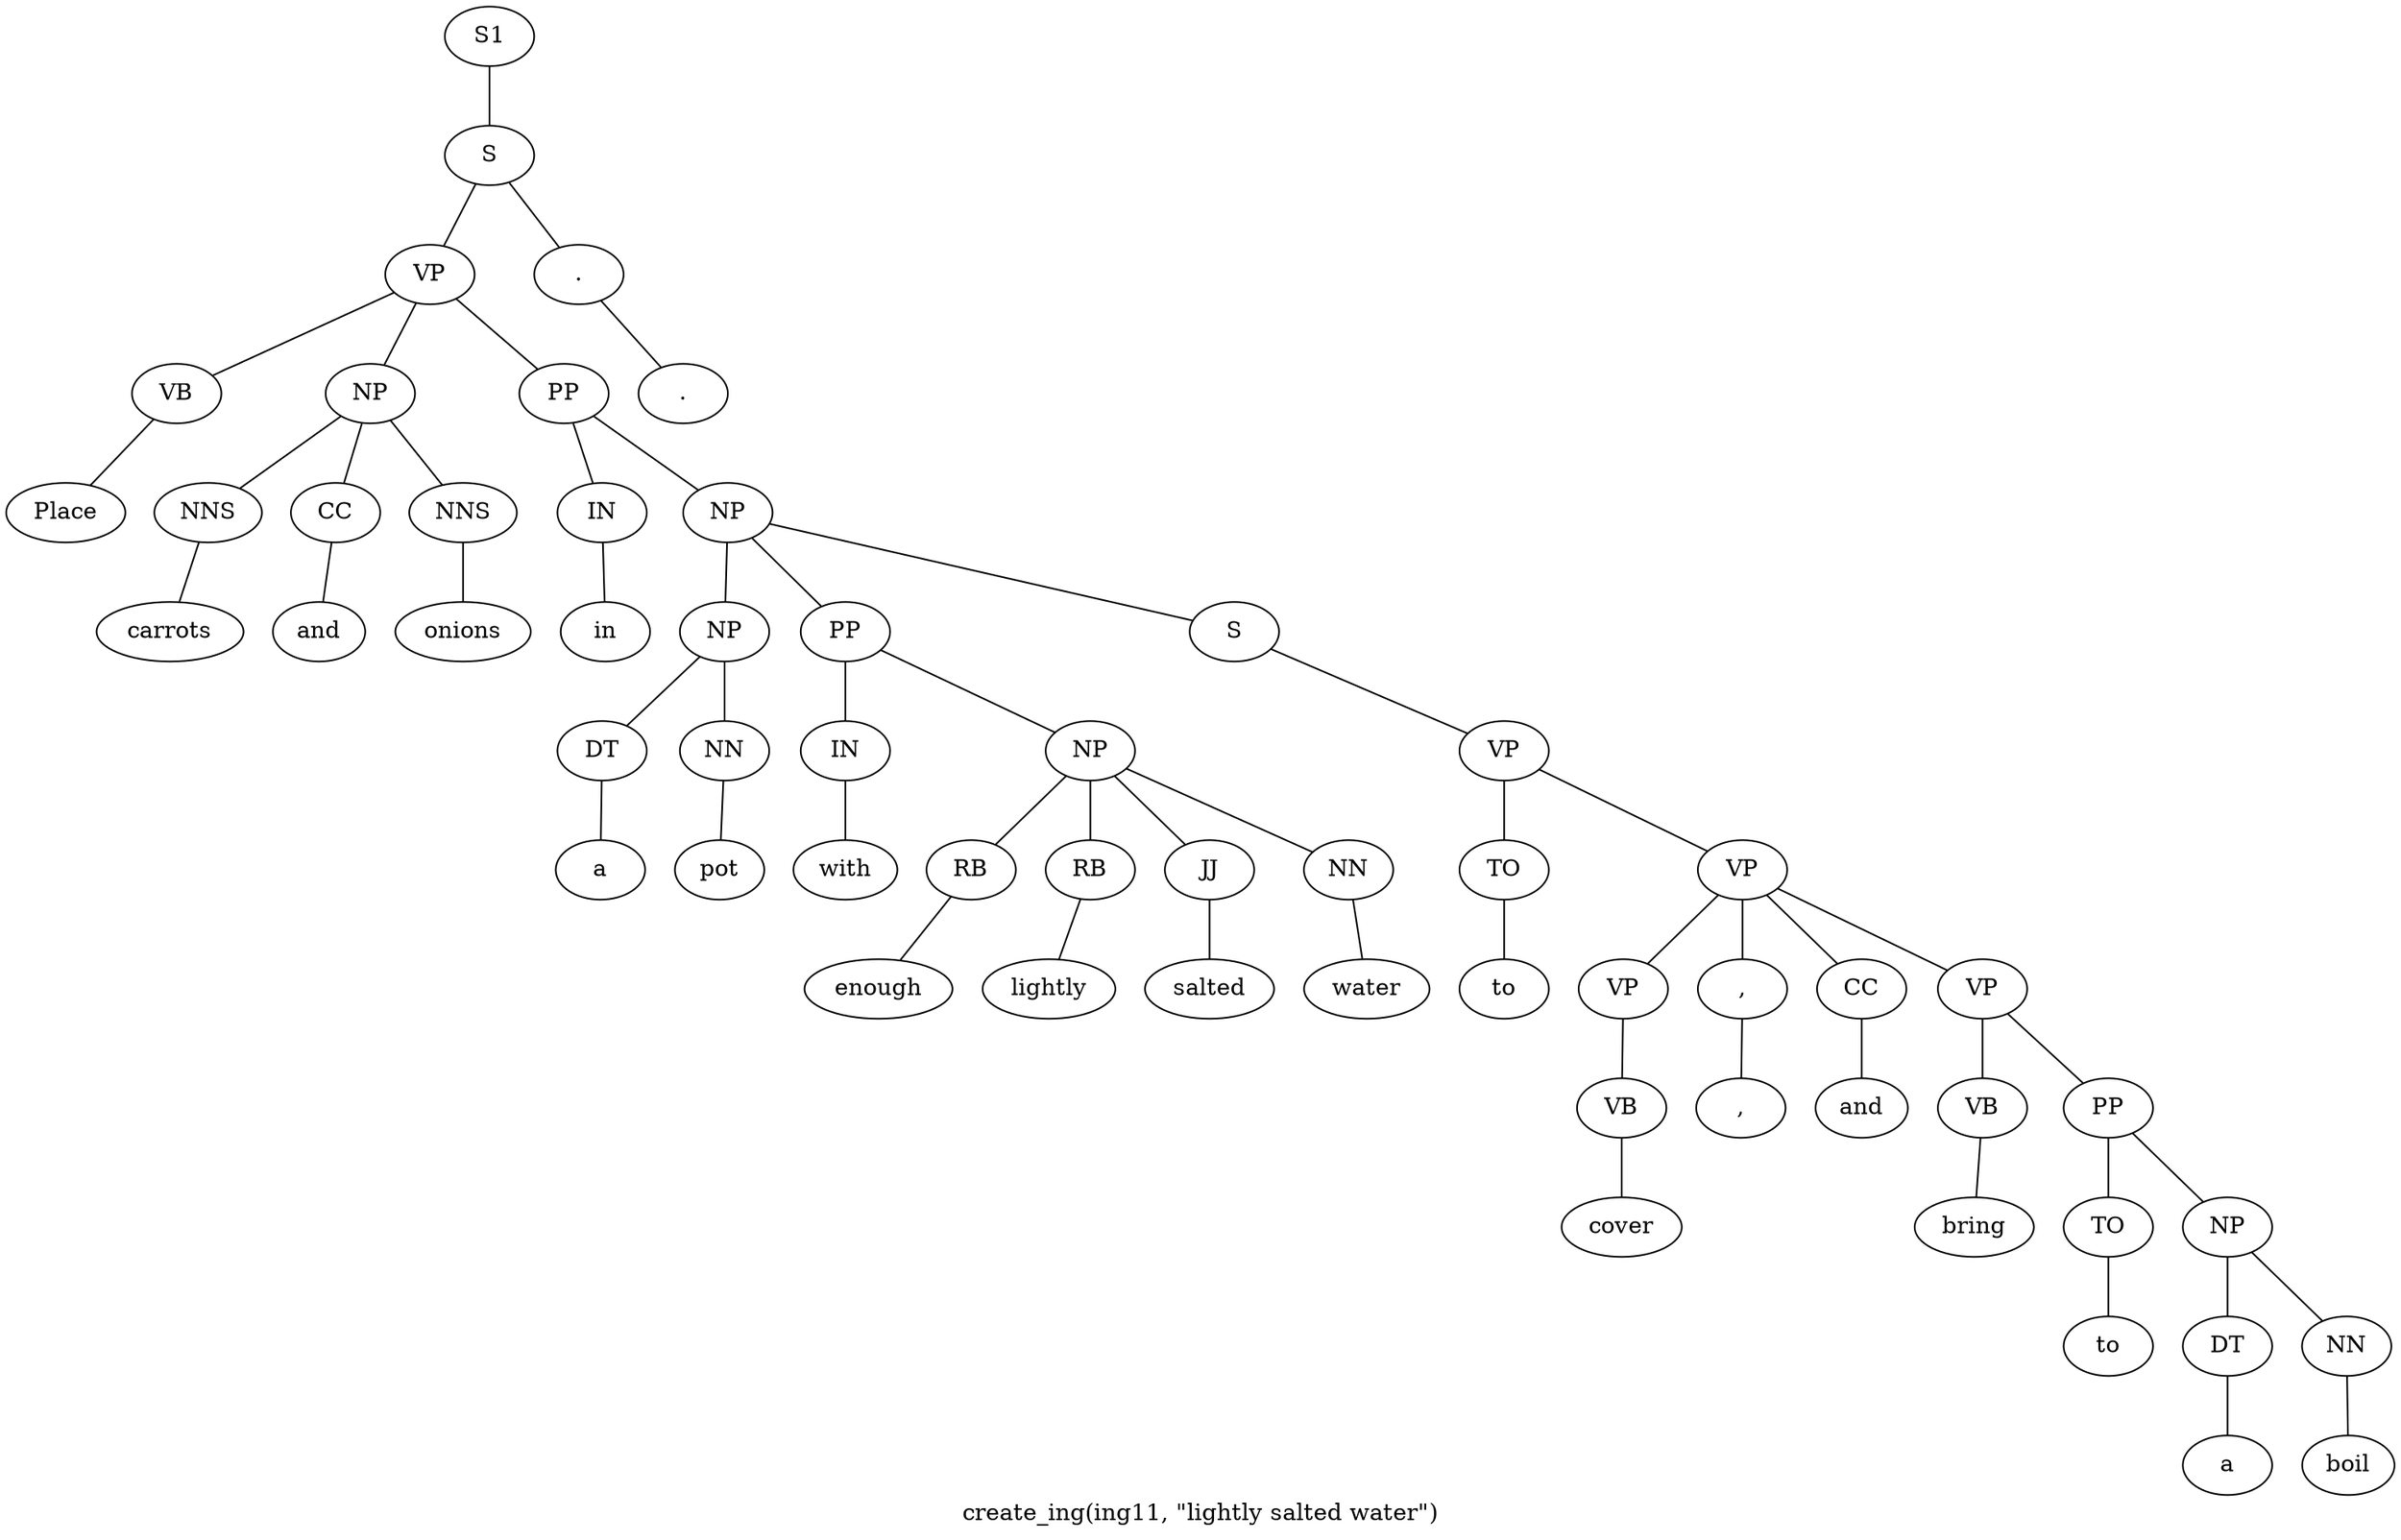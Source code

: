 graph SyntaxGraph {
	label = "create_ing(ing11, \"lightly salted water\")";
	Node0 [label="S1"];
	Node1 [label="S"];
	Node2 [label="VP"];
	Node3 [label="VB"];
	Node4 [label="Place"];
	Node5 [label="NP"];
	Node6 [label="NNS"];
	Node7 [label="carrots"];
	Node8 [label="CC"];
	Node9 [label="and"];
	Node10 [label="NNS"];
	Node11 [label="onions"];
	Node12 [label="PP"];
	Node13 [label="IN"];
	Node14 [label="in"];
	Node15 [label="NP"];
	Node16 [label="NP"];
	Node17 [label="DT"];
	Node18 [label="a"];
	Node19 [label="NN"];
	Node20 [label="pot"];
	Node21 [label="PP"];
	Node22 [label="IN"];
	Node23 [label="with"];
	Node24 [label="NP"];
	Node25 [label="RB"];
	Node26 [label="enough"];
	Node27 [label="RB"];
	Node28 [label="lightly"];
	Node29 [label="JJ"];
	Node30 [label="salted"];
	Node31 [label="NN"];
	Node32 [label="water"];
	Node33 [label="S"];
	Node34 [label="VP"];
	Node35 [label="TO"];
	Node36 [label="to"];
	Node37 [label="VP"];
	Node38 [label="VP"];
	Node39 [label="VB"];
	Node40 [label="cover"];
	Node41 [label=","];
	Node42 [label=","];
	Node43 [label="CC"];
	Node44 [label="and"];
	Node45 [label="VP"];
	Node46 [label="VB"];
	Node47 [label="bring"];
	Node48 [label="PP"];
	Node49 [label="TO"];
	Node50 [label="to"];
	Node51 [label="NP"];
	Node52 [label="DT"];
	Node53 [label="a"];
	Node54 [label="NN"];
	Node55 [label="boil"];
	Node56 [label="."];
	Node57 [label="."];

	Node0 -- Node1;
	Node1 -- Node2;
	Node1 -- Node56;
	Node2 -- Node3;
	Node2 -- Node5;
	Node2 -- Node12;
	Node3 -- Node4;
	Node5 -- Node6;
	Node5 -- Node8;
	Node5 -- Node10;
	Node6 -- Node7;
	Node8 -- Node9;
	Node10 -- Node11;
	Node12 -- Node13;
	Node12 -- Node15;
	Node13 -- Node14;
	Node15 -- Node16;
	Node15 -- Node21;
	Node15 -- Node33;
	Node16 -- Node17;
	Node16 -- Node19;
	Node17 -- Node18;
	Node19 -- Node20;
	Node21 -- Node22;
	Node21 -- Node24;
	Node22 -- Node23;
	Node24 -- Node25;
	Node24 -- Node27;
	Node24 -- Node29;
	Node24 -- Node31;
	Node25 -- Node26;
	Node27 -- Node28;
	Node29 -- Node30;
	Node31 -- Node32;
	Node33 -- Node34;
	Node34 -- Node35;
	Node34 -- Node37;
	Node35 -- Node36;
	Node37 -- Node38;
	Node37 -- Node41;
	Node37 -- Node43;
	Node37 -- Node45;
	Node38 -- Node39;
	Node39 -- Node40;
	Node41 -- Node42;
	Node43 -- Node44;
	Node45 -- Node46;
	Node45 -- Node48;
	Node46 -- Node47;
	Node48 -- Node49;
	Node48 -- Node51;
	Node49 -- Node50;
	Node51 -- Node52;
	Node51 -- Node54;
	Node52 -- Node53;
	Node54 -- Node55;
	Node56 -- Node57;
}